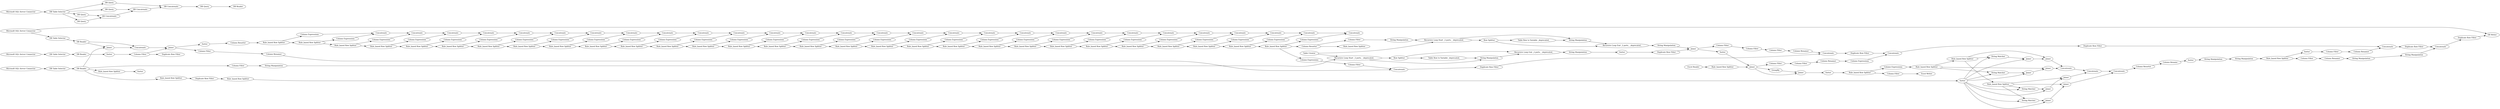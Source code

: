 digraph {
	"-6923440685209919180_349" [label=Concatenate]
	"-6923440685209919180_953" [label=Joiner]
	"-6923440685209919180_942" [label="Column Filter"]
	"-6923440685209919180_1002" [label="Column Resorter"]
	"-6144982941798225877_856" [label="Column Expressions"]
	"-6144982941798225877_915" [label="Rule_based Row Splitter"]
	"-6144982941798225877_926" [label="Rule_based Row Splitter"]
	"-6923440685209919180_952" [label="Duplicate Row Filter"]
	"-6923440685209919180_1047" [label="Excel Writer"]
	"-6923440685209919180_938" [label="Row Splitter"]
	"-6923440685209919180_334" [label="Rule_based Row Splitter"]
	"-6923440685209919180_292" [label=Joiner]
	"-6923440685209919180_556" [label="DB Concatenate"]
	"-6144982941798225877_921" [label="Column Expressions"]
	"-6923440685209919180_950" [label="Row Splitter"]
	"-6144982941798225877_874" [label="Rule_based Row Splitter"]
	"-6144982941798225877_917" [label="Rule_based Row Splitter"]
	"-6144982941798225877_852" [label=Concatenate]
	"-6144982941798225877_892" [label="Column Expressions"]
	"-6923440685209919180_318" [label="Column Rename"]
	"-6923440685209919180_1028" [label="Duplicate Row Filter"]
	"-6923440685209919180_320" [label="String Manipulation"]
	"-6923440685209919180_937" [label="Microsoft SQL Server Connector"]
	"-6144982941798225877_865" [label="Column Expressions"]
	"-6923440685209919180_13" [label="DB Table Selector"]
	"-6923440685209919180_792" [label="Rule_based Row Splitter"]
	"-6923440685209919180_341" [label="String Matcher"]
	"-6144982941798225877_910" [label="Column Expressions"]
	"-6923440685209919180_345" [label=Joiner]
	"-6144982941798225877_899" [label=Concatenate]
	"-6144982941798225877_867" [label="Column Expressions"]
	"-6923440685209919180_394" [label=Sorter]
	"-6923440685209919180_557" [label="DB Query"]
	"-6923440685209919180_1031" [label="Duplicate Row Filter"]
	"-6923440685209919180_1026" [label=Concatenate]
	"-6923440685209919180_1015" [label="Column Renamer"]
	"-6923440685209919180_549" [label="DB Table Selector"]
	"-6923440685209919180_1023" [label="Column Expressions"]
	"-6144982941798225877_913" [label=Concatenate]
	"-6144982941798225877_862" [label="Rule_based Row Splitter"]
	"-6923440685209919180_1030" [label=Concatenate]
	"-6923440685209919180_553" [label="DB Query"]
	"-6144982941798225877_881" [label=Concatenate]
	"-6923440685209919180_957" [label="Rule_based Row Splitter"]
	"-6144982941798225877_872" [label="Rule_based Row Splitter"]
	"-6144982941798225877_891" [label=Concatenate]
	"-6923440685209919180_343" [label=Joiner]
	"-6923440685209919180_1024" [label="Column Renamer"]
	"-6923440685209919180_954" [label=Sorter]
	"-6923440685209919180_1044" [label="Microsoft SQL Server Connector"]
	"-6923440685209919180_1016" [label="Column Renamer"]
	"-6923440685209919180_1032" [label=Concatenate]
	"-6923440685209919180_547" [label="Microsoft SQL Server Connector"]
	"-6923440685209919180_998" [label=Joiner]
	"-6144982941798225877_920" [label=Concatenate]
	"-6923440685209919180_336" [label="Rule_based Row Splitter"]
	"-6923440685209919180_1046" [label="DB Reader"]
	"-6923440685209919180_947" [label="String Manipulation"]
	"-6144982941798225877_918" [label="Rule_based Row Splitter"]
	"-6923440685209919180_1036" [label=Concatenate]
	"-6144982941798225877_873" [label="Column Expressions"]
	"-6923440685209919180_1007" [label="Rule_based Row Splitter"]
	"-6923440685209919180_552" [label="DB Query"]
	"-6144982941798225877_850" [label="Column Expressions"]
	"-6923440685209919180_945" [label="Recursive Loop End _2 ports_ _deprecated_"]
	"-6144982941798225877_895" [label="Column Expressions"]
	"-6144982941798225877_896" [label=Concatenate]
	"-6144982941798225877_916" [label="Column Expressions"]
	"-6144982941798225877_909" [label="Column Expressions"]
	"-6923440685209919180_1006" [label="Column Filter"]
	"-6144982941798225877_929" [label="Rule_based Row Splitter"]
	"-6144982941798225877_893" [label=Concatenate]
	"-6144982941798225877_912" [label="Column Expressions"]
	"-6923440685209919180_244" [label="DB Table Selector"]
	"-6144982941798225877_849" [label=Concatenate]
	"-6923440685209919180_555" [label="DB Concatenate"]
	"-6923440685209919180_1049" [label="Column Renamer"]
	"-6144982941798225877_886" [label="Rule_based Row Splitter"]
	"-6144982941798225877_919" [label="Rule_based Row Splitter"]
	"-6144982941798225877_879" [label="Column Expressions"]
	"-6923440685209919180_1037" [label="Duplicate Row Filter"]
	"-6923440685209919180_339" [label="String Matcher"]
	"-6923440685209919180_321" [label="String Manipulation"]
	"-6144982941798225877_880" [label="Rule_based Row Splitter"]
	"-6923440685209919180_404" [label="String Manipulation"]
	"-6923440685209919180_258" [label="DB Reader"]
	"-6144982941798225877_883" [label="Column Expressions"]
	"-6144982941798225877_868" [label="Rule_based Row Splitter"]
	"-6144982941798225877_869" [label="Rule_based Row Splitter"]
	"-6144982941798225877_887" [label=Concatenate]
	"-6144982941798225877_871" [label=Concatenate]
	"-6923440685209919180_946" [label="String Manipulation"]
	"-6923440685209919180_944" [label="Table Row to Variable _deprecated_"]
	"-6923440685209919180_294" [label=Joiner]
	"-6923440685209919180_966" [label="Column Filter"]
	"-6144982941798225877_898" [label="Rule_based Row Splitter"]
	"-6923440685209919180_958" [label=Joiner]
	"-6144982941798225877_908" [label="Rule_based Row Splitter"]
	"-6144982941798225877_843" [label="Rule_based Row Splitter"]
	"-6923440685209919180_1020" [label="Column Filter"]
	"-6144982941798225877_914" [label=Concatenate]
	"-6144982941798225877_844" [label=Concatenate]
	"-6144982941798225877_884" [label="Column Expressions"]
	"-6144982941798225877_876" [label="Column Expressions"]
	"-6923440685209919180_1033" [label="Duplicate Row Filter"]
	"-6923440685209919180_951" [label=Sorter]
	"-6144982941798225877_930" [label="Column Expressions"]
	"-6923440685209919180_956" [label="Excel Reader"]
	"-6923440685209919180_1001" [label="Column Expressions"]
	"-6923440685209919180_393" [label="DB Reader"]
	"-6923440685209919180_401" [label="String Manipulation"]
	"-6923440685209919180_1048" [label="DB Writer"]
	"-6144982941798225877_848" [label=Concatenate]
	"-6144982941798225877_882" [label="Rule_based Row Splitter"]
	"-6923440685209919180_312" [label="Rule_based Row Splitter"]
	"-6923440685209919180_996" [label=Joiner]
	"-6923440685209919180_548" [label="Microsoft SQL Server Connector"]
	"-6144982941798225877_878" [label=Concatenate]
	"-6144982941798225877_927" [label=Concatenate]
	"-6144982941798225877_911" [label=Concatenate]
	"-6144982941798225877_842" [label="Rule_based Row Splitter"]
	"-6144982941798225877_855" [label="Rule_based Row Splitter"]
	"-6144982941798225877_845" [label="Column Expressions"]
	"-6923440685209919180_308" [label="String Matcher"]
	"-6923440685209919180_1035" [label="Duplicate Row Filter"]
	"-6144982941798225877_853" [label="Rule_based Row Splitter"]
	"-6923440685209919180_943" [label="Recursive Loop Start _2 ports_ _deprecated_"]
	"-6923440685209919180_551" [label="DB Query"]
	"-6144982941798225877_888" [label="Rule_based Row Splitter"]
	"-6923440685209919180_319" [label="Rule_based Row Splitter"]
	"-6923440685209919180_1027" [label="Column Filter"]
	"-6923440685209919180_939" [label="Recursive Loop Start _2 ports_ _deprecated_"]
	"-6923440685209919180_959" [label=GroupBy]
	"-6923440685209919180_317" [label="Column Resorter"]
	"-6144982941798225877_861" [label="Column Expressions"]
	"-6923440685209919180_948" [label="String Manipulation"]
	"-6923440685209919180_1014" [label="Column Filter"]
	"-6144982941798225877_885" [label=Concatenate]
	"-6923440685209919180_324" [label="Column Filter"]
	"-6923440685209919180_1019" [label="String Manipulation"]
	"-6144982941798225877_903" [label="Rule_based Row Splitter"]
	"-6144982941798225877_907" [label="Rule_based Row Splitter"]
	"-6923440685209919180_964" [label="Column Filter"]
	"-6144982941798225877_894" [label="Column Expressions"]
	"-6144982941798225877_928" [label="Rule_based Row Splitter"]
	"-6923440685209919180_335" [label="Rule_based Row Splitter"]
	"-6144982941798225877_897" [label="Column Expressions"]
	"-6144982941798225877_890" [label="Rule_based Row Splitter"]
	"-6144982941798225877_875" [label=Concatenate]
	"-6144982941798225877_900" [label=Concatenate]
	"-6144982941798225877_905" [label=Concatenate]
	"-6144982941798225877_902" [label="Column Expressions"]
	"-6923440685209919180_1000" [label=Sorter]
	"-6923440685209919180_1022" [label="Column Renamer"]
	"-6144982941798225877_854" [label=Concatenate]
	"-6923440685209919180_1010" [label=Sorter]
	"-6923440685209919180_558" [label="DB Reader"]
	"-6923440685209919180_791" [label=Sorter]
	"-6923440685209919180_1029" [label="Duplicate Row Filter"]
	"-6923440685209919180_342" [label=Joiner]
	"-6923440685209919180_963" [label="Column Filter"]
	"-6923440685209919180_960" [label=Joiner]
	"-6144982941798225877_901" [label=Concatenate]
	"-6923440685209919180_337" [label=Joiner]
	"-6923440685209919180_400" [label="Table Row to Variable _deprecated_"]
	"-6923440685209919180_403" [label="Table Creator"]
	"-6923440685209919180_1034" [label=Concatenate]
	"-6144982941798225877_863" [label="Rule_based Row Splitter"]
	"-6144982941798225877_922" [label=Concatenate]
	"-6923440685209919180_941" [label="String Manipulation"]
	"-6923440685209919180_1011" [label="Column Filter"]
	"-6923440685209919180_346" [label=Joiner]
	"-6923440685209919180_554" [label="DB Concatenate"]
	"-6144982941798225877_866" [label=Concatenate]
	"-6923440685209919180_1004" [label="Column Resorter"]
	"-6923440685209919180_126" [label="Duplicate Row Filter"]
	"-6923440685209919180_550" [label="DB Query"]
	"-6144982941798225877_846" [label=Concatenate]
	"-6923440685209919180_999" [label=Concatenate]
	"-6144982941798225877_859" [label="Rule_based Row Splitter"]
	"-6144982941798225877_870" [label="Column Expressions"]
	"-6923440685209919180_1045" [label="DB Table Selector"]
	"-6923440685209919180_344" [label="String Matcher"]
	"-6923440685209919180_104" [label="Column Expressions"]
	"-6923440685209919180_347" [label=Concatenate]
	"-6923440685209919180_1025" [label="Column Filter"]
	"-6144982941798225877_904" [label="Column Expressions"]
	"-6144982941798225877_847" [label="Column Expressions"]
	"-6923440685209919180_1017" [label="Column Filter"]
	"-6923440685209919180_961" [label=Sorter]
	"-6923440685209919180_402" [label="Recursive Loop End _2 ports_ _deprecated_"]
	"-6144982941798225877_851" [label="Column Expressions"]
	"-6923440685209919180_315" [label=Sorter]
	"-6923440685209919180_1021" [label="Column Filter"]
	"-6923440685209919180_1018" [label="String Manipulation"]
	"-6144982941798225877_889" [label=Concatenate]
	"-6923440685209919180_338" [label=Joiner]
	"-6144982941798225877_924" [label="Column Expressions"]
	"-6144982941798225877_857" [label="Column Expressions"]
	"-6144982941798225877_877" [label="Rule_based Row Splitter"]
	"-6923440685209919180_361" [label="Rule_based Row Splitter"]
	"-6144982941798225877_860" [label="Rule_based Row Splitter"]
	"-6923440685209919180_348" [label=Concatenate]
	"-6923440685209919180_340" [label=Sorter]
	"-6144982941798225877_864" [label=Concatenate]
	"-6923440685209919180_1005" [label="Rule_based Row Splitter"]
	"-6144982941798225877_858" [label="Column Expressions"]
	"-6923440685209919180_1014" -> "-6923440685209919180_1047"
	"-6923440685209919180_943" -> "-6923440685209919180_950"
	"-6923440685209919180_952" -> "-6923440685209919180_953"
	"-6923440685209919180_1022" -> "-6923440685209919180_1023"
	"-6923440685209919180_394" -> "-6923440685209919180_963"
	"-6923440685209919180_792" -> "-6923440685209919180_791"
	"-6923440685209919180_361" -> "-6923440685209919180_126"
	"-6923440685209919180_312" -> "-6923440685209919180_340"
	"-6923440685209919180_556" -> "-6923440685209919180_557"
	"-6144982941798225877_890" -> "-6144982941798225877_880"
	"-6923440685209919180_1024" -> "-6923440685209919180_1030"
	"-6923440685209919180_1049" -> "-6923440685209919180_1026"
	"-6923440685209919180_393" -> "-6923440685209919180_394"
	"-6144982941798225877_878" -> "-6144982941798225877_881"
	"-6144982941798225877_877" -> "-6144982941798225877_873"
	"-6144982941798225877_915" -> "-6144982941798225877_909"
	"-6144982941798225877_892" -> "-6144982941798225877_891"
	"-6144982941798225877_924" -> "-6144982941798225877_905"
	"-6923440685209919180_340" -> "-6923440685209919180_338"
	"-6144982941798225877_917" -> "-6144982941798225877_910"
	"-6144982941798225877_869" -> "-6144982941798225877_861"
	"-6144982941798225877_895" -> "-6144982941798225877_900"
	"-6144982941798225877_876" -> "-6144982941798225877_875"
	"-6923440685209919180_552" -> "-6923440685209919180_555"
	"-6923440685209919180_1010" -> "-6923440685209919180_1017"
	"-6923440685209919180_550" -> "-6923440685209919180_554"
	"-6923440685209919180_555" -> "-6923440685209919180_556"
	"-6923440685209919180_1011" -> "-6923440685209919180_1049"
	"-6923440685209919180_957" -> "-6923440685209919180_958"
	"-6144982941798225877_880" -> "-6144982941798225877_876"
	"-6923440685209919180_319" -> "-6923440685209919180_1010"
	"-6923440685209919180_998" -> "-6923440685209919180_1011"
	"-6144982941798225877_912" -> "-6144982941798225877_913"
	"-6144982941798225877_845" -> "-6144982941798225877_849"
	"-6923440685209919180_950" -> "-6923440685209919180_944"
	"-6923440685209919180_319" -> "-6923440685209919180_324"
	"-6923440685209919180_1028" -> "-6923440685209919180_1030"
	"-6923440685209919180_335" -> "-6923440685209919180_339"
	"-6923440685209919180_1046" -> "-6923440685209919180_999"
	"-6144982941798225877_859" -> "-6144982941798225877_858"
	"-6923440685209919180_954" -> "-6923440685209919180_958"
	"-6144982941798225877_888" -> "-6144982941798225877_886"
	"-6923440685209919180_1031" -> "-6923440685209919180_1034"
	"-6144982941798225877_922" -> "-6144982941798225877_901"
	"-6923440685209919180_343" -> "-6923440685209919180_342"
	"-6144982941798225877_842" -> "-6144982941798225877_883"
	"-6144982941798225877_860" -> "-6144982941798225877_867"
	"-6923440685209919180_1020" -> "-6923440685209919180_1022"
	"-6144982941798225877_862" -> "-6144982941798225877_872"
	"-6144982941798225877_884" -> "-6144982941798225877_887"
	"-6144982941798225877_850" -> "-6144982941798225877_848"
	"-6923440685209919180_939" -> "-6923440685209919180_938"
	"-6923440685209919180_938" -> "-6923440685209919180_400"
	"-6144982941798225877_888" -> "-6144982941798225877_850"
	"-6923440685209919180_549" -> "-6923440685209919180_553"
	"-6923440685209919180_1029" -> "-6923440685209919180_1032"
	"-6144982941798225877_929" -> "-6144982941798225877_921"
	"-6923440685209919180_340" -> "-6923440685209919180_339"
	"-6923440685209919180_346" -> "-6923440685209919180_345"
	"-6923440685209919180_1007" -> "-6923440685209919180_104"
	"-6923440685209919180_308" -> "-6923440685209919180_292"
	"-6923440685209919180_1046" -> "-6923440685209919180_996"
	"-6923440685209919180_938" -> "-6923440685209919180_402"
	"-6923440685209919180_258" -> "-6923440685209919180_996"
	"-6144982941798225877_886" -> "-6144982941798225877_851"
	"-6144982941798225877_875" -> "-6144982941798225877_852"
	"-6144982941798225877_843" -> "-6144982941798225877_853"
	"-6144982941798225877_887" -> "-6144982941798225877_864"
	"-6144982941798225877_885" -> "-6144982941798225877_871"
	"-6144982941798225877_869" -> "-6144982941798225877_890"
	"-6923440685209919180_549" -> "-6923440685209919180_552"
	"-6144982941798225877_891" -> "-6144982941798225877_875"
	"-6144982941798225877_898" -> "-6144982941798225877_908"
	"-6144982941798225877_898" -> "-6144982941798225877_895"
	"-6144982941798225877_907" -> "-6144982941798225877_918"
	"-6144982941798225877_919" -> "-6923440685209919180_1001"
	"-6144982941798225877_930" -> "-6144982941798225877_901"
	"-6923440685209919180_554" -> "-6923440685209919180_555"
	"-6144982941798225877_909" -> "-6144982941798225877_911"
	"-6144982941798225877_853" -> "-6144982941798225877_917"
	"-6144982941798225877_918" -> "-6144982941798225877_902"
	"-6923440685209919180_258" -> "-6923440685209919180_361"
	"-6144982941798225877_873" -> "-6144982941798225877_878"
	"-6923440685209919180_963" -> "-6923440685209919180_998"
	"-6923440685209919180_403" -> "-6923440685209919180_943"
	"-6923440685209919180_937" -> "-6923440685209919180_244"
	"-6923440685209919180_944" -> "-6923440685209919180_947"
	"-6144982941798225877_874" -> "-6144982941798225877_894"
	"-6923440685209919180_942" -> "-6923440685209919180_946"
	"-6923440685209919180_961" -> "-6923440685209919180_1007"
	"-6923440685209919180_999" -> "-6923440685209919180_998"
	"-6144982941798225877_882" -> "-6144982941798225877_842"
	"-6923440685209919180_1007" -> "-6923440685209919180_1014"
	"-6923440685209919180_1000" -> "-6923440685209919180_1002"
	"-6923440685209919180_340" -> "-6923440685209919180_341"
	"-6923440685209919180_950" -> "-6923440685209919180_945"
	"-6923440685209919180_404" -> "-6923440685209919180_953"
	"-6144982941798225877_868" -> "-6144982941798225877_855"
	"-6144982941798225877_904" -> "-6144982941798225877_899"
	"-6923440685209919180_1002" -> "-6144982941798225877_868"
	"-6923440685209919180_315" -> "-6923440685209919180_320"
	"-6144982941798225877_860" -> "-6144982941798225877_888"
	"-6923440685209919180_553" -> "-6923440685209919180_556"
	"-6923440685209919180_341" -> "-6923440685209919180_343"
	"-6923440685209919180_336" -> "-6923440685209919180_342"
	"-6923440685209919180_336" -> "-6923440685209919180_345"
	"-6144982941798225877_864" -> "-6144982941798225877_844"
	"-6144982941798225877_863" -> "-6144982941798225877_869"
	"-6144982941798225877_907" -> "-6144982941798225877_912"
	"-6144982941798225877_879" -> "-6144982941798225877_881"
	"-6144982941798225877_883" -> "-6144982941798225877_885"
	"-6923440685209919180_126" -> "-6923440685209919180_312"
	"-6144982941798225877_893" -> "-6144982941798225877_878"
	"-6144982941798225877_894" -> "-6144982941798225877_893"
	"-6144982941798225877_868" -> "-6144982941798225877_856"
	"-6923440685209919180_258" -> "-6923440685209919180_942"
	"-6923440685209919180_1004" -> "-6923440685209919180_964"
	"-6144982941798225877_874" -> "-6144982941798225877_877"
	"-6923440685209919180_1023" -> "-6923440685209919180_1032"
	"-6923440685209919180_963" -> "-6923440685209919180_1037"
	"-6923440685209919180_1044" -> "-6923440685209919180_1048"
	"-6144982941798225877_903" -> "-6144982941798225877_930"
	"-6144982941798225877_914" -> "-6144982941798225877_922"
	"-6923440685209919180_1016" -> "-6923440685209919180_1034"
	"-6923440685209919180_1030" -> "-6923440685209919180_1029"
	"-6923440685209919180_956" -> "-6923440685209919180_957"
	"-6923440685209919180_996" -> "-6923440685209919180_999"
	"-6144982941798225877_917" -> "-6144982941798225877_929"
	"-6923440685209919180_1001" -> "-6923440685209919180_1027"
	"-6923440685209919180_964" -> "-6923440685209919180_941"
	"-6144982941798225877_921" -> "-6144982941798225877_922"
	"-6923440685209919180_1033" -> "-6923440685209919180_1036"
	"-6144982941798225877_847" -> "-6144982941798225877_852"
	"-6923440685209919180_1015" -> "-6923440685209919180_1018"
	"-6144982941798225877_908" -> "-6144982941798225877_924"
	"-6923440685209919180_1004" -> "-6923440685209919180_1005"
	"-6923440685209919180_342" -> "-6923440685209919180_348"
	"-6923440685209919180_336" -> "-6923440685209919180_344"
	"-6923440685209919180_335" -> "-6923440685209919180_337"
	"-6144982941798225877_881" -> "-6144982941798225877_866"
	"-6144982941798225877_908" -> "-6144982941798225877_926"
	"-6923440685209919180_945" -> "-6923440685209919180_948"
	"-6923440685209919180_258" -> "-6923440685209919180_792"
	"-6923440685209919180_340" -> "-6923440685209919180_308"
	"-6923440685209919180_320" -> "-6923440685209919180_321"
	"-6144982941798225877_870" -> "-6144982941798225877_871"
	"-6923440685209919180_953" -> "-6923440685209919180_1006"
	"-6923440685209919180_1026" -> "-6923440685209919180_1028"
	"-6144982941798225877_915" -> "-6144982941798225877_928"
	"-6923440685209919180_104" -> "-6923440685209919180_334"
	"-6144982941798225877_928" -> "-6144982941798225877_916"
	"-6144982941798225877_866" -> "-6144982941798225877_891"
	"-6144982941798225877_844" -> "-6144982941798225877_848"
	"-6144982941798225877_871" -> "-6144982941798225877_849"
	"-6144982941798225877_905" -> "-6144982941798225877_899"
	"-6923440685209919180_960" -> "-6923440685209919180_961"
	"-6923440685209919180_403" -> "-6923440685209919180_939"
	"-6923440685209919180_1019" -> "-6923440685209919180_1036"
	"-6144982941798225877_882" -> "-6144982941798225877_847"
	"-6923440685209919180_402" -> "-6923440685209919180_404"
	"-6144982941798225877_927" -> "-6144982941798225877_900"
	"-6144982941798225877_911" -> "-6144982941798225877_920"
	"-6923440685209919180_1006" -> "-6923440685209919180_1021"
	"-6144982941798225877_920" -> "-6144982941798225877_913"
	"-6144982941798225877_880" -> "-6144982941798225877_882"
	"-6144982941798225877_900" -> "-6144982941798225877_905"
	"-6923440685209919180_948" -> "-6923440685209919180_951"
	"-6923440685209919180_1032" -> "-6923440685209919180_1031"
	"-6144982941798225877_926" -> "-6144982941798225877_904"
	"-6144982941798225877_889" -> "-6144982941798225877_893"
	"-6923440685209919180_549" -> "-6923440685209919180_551"
	"-6923440685209919180_338" -> "-6923440685209919180_337"
	"-6923440685209919180_292" -> "-6923440685209919180_294"
	"-6144982941798225877_886" -> "-6144982941798225877_862"
	"-6144982941798225877_855" -> "-6144982941798225877_884"
	"-6144982941798225877_901" -> "-6144982941798225877_911"
	"-6923440685209919180_334" -> "-6923440685209919180_335"
	"-6923440685209919180_958" -> "-6923440685209919180_959"
	"-6144982941798225877_863" -> "-6144982941798225877_879"
	"-6923440685209919180_1021" -> "-6923440685209919180_1025"
	"-6144982941798225877_848" -> "-6144982941798225877_854"
	"-6923440685209919180_941" -> "-6923440685209919180_939"
	"-6923440685209919180_337" -> "-6923440685209919180_347"
	"-6144982941798225877_853" -> "-6144982941798225877_845"
	"-6144982941798225877_859" -> "-6144982941798225877_860"
	"-6144982941798225877_867" -> "-6144982941798225877_844"
	"-6923440685209919180_321" -> "-6923440685209919180_319"
	"-6923440685209919180_340" -> "-6923440685209919180_343"
	"-6923440685209919180_334" -> "-6923440685209919180_294"
	"-6144982941798225877_861" -> "-6144982941798225877_866"
	"-6144982941798225877_919" -> "-6923440685209919180_1004"
	"-6144982941798225877_846" -> "-6144982941798225877_889"
	"-6144982941798225877_890" -> "-6144982941798225877_892"
	"-6923440685209919180_1017" -> "-6923440685209919180_1016"
	"-6923440685209919180_244" -> "-6923440685209919180_393"
	"-6144982941798225877_854" -> "-6144982941798225877_846"
	"-6923440685209919180_946" -> "-6923440685209919180_943"
	"-6923440685209919180_318" -> "-6923440685209919180_315"
	"-6144982941798225877_918" -> "-6144982941798225877_898"
	"-6923440685209919180_1027" -> "-6923440685209919180_1026"
	"-6923440685209919180_958" -> "-6923440685209919180_960"
	"-6923440685209919180_548" -> "-6923440685209919180_549"
	"-6923440685209919180_400" -> "-6923440685209919180_401"
	"-6144982941798225877_842" -> "-6144982941798225877_843"
	"-6144982941798225877_926" -> "-6144982941798225877_919"
	"-6923440685209919180_340" -> "-6923440685209919180_292"
	"-6923440685209919180_345" -> "-6923440685209919180_349"
	"-6144982941798225877_849" -> "-6144982941798225877_914"
	"-6923440685209919180_344" -> "-6923440685209919180_346"
	"-6923440685209919180_943" -> "-6923440685209919180_947"
	"-6923440685209919180_349" -> "-6923440685209919180_317"
	"-6923440685209919180_317" -> "-6923440685209919180_318"
	"-6923440685209919180_1045" -> "-6923440685209919180_1046"
	"-6923440685209919180_339" -> "-6923440685209919180_338"
	"-6923440685209919180_947" -> "-6923440685209919180_945"
	"-6923440685209919180_1034" -> "-6923440685209919180_1033"
	"-6923440685209919180_1035" -> "-6923440685209919180_1048"
	"-6923440685209919180_401" -> "-6923440685209919180_402"
	"-6923440685209919180_347" -> "-6923440685209919180_348"
	"-6144982941798225877_855" -> "-6144982941798225877_859"
	"-6144982941798225877_862" -> "-6144982941798225877_857"
	"-6144982941798225877_858" -> "-6144982941798225877_864"
	"-6144982941798225877_903" -> "-6144982941798225877_915"
	"-6923440685209919180_551" -> "-6923440685209919180_554"
	"-6923440685209919180_335" -> "-6923440685209919180_336"
	"-6144982941798225877_928" -> "-6144982941798225877_907"
	"-6144982941798225877_857" -> "-6144982941798225877_846"
	"-6923440685209919180_998" -> "-6923440685209919180_1000"
	"-6923440685209919180_1044" -> "-6923440685209919180_1045"
	"-6144982941798225877_872" -> "-6144982941798225877_865"
	"-6144982941798225877_865" -> "-6144982941798225877_889"
	"-6144982941798225877_913" -> "-6144982941798225877_927"
	"-6923440685209919180_336" -> "-6923440685209919180_341"
	"-6144982941798225877_843" -> "-6144982941798225877_870"
	"-6144982941798225877_851" -> "-6144982941798225877_854"
	"-6144982941798225877_897" -> "-6144982941798225877_896"
	"-6923440685209919180_557" -> "-6923440685209919180_558"
	"-6923440685209919180_966" -> "-6923440685209919180_1020"
	"-6923440685209919180_958" -> "-6923440685209919180_966"
	"-6923440685209919180_13" -> "-6923440685209919180_258"
	"-6144982941798225877_899" -> "-6144982941798225877_896"
	"-6923440685209919180_1036" -> "-6923440685209919180_1035"
	"-6144982941798225877_852" -> "-6144982941798225877_885"
	"-6923440685209919180_939" -> "-6923440685209919180_401"
	"-6144982941798225877_902" -> "-6144982941798225877_927"
	"-6923440685209919180_549" -> "-6923440685209919180_550"
	"-6144982941798225877_856" -> "-6144982941798225877_887"
	"-6923440685209919180_951" -> "-6923440685209919180_952"
	"-6923440685209919180_294" -> "-6923440685209919180_347"
	"-6923440685209919180_334" -> "-6923440685209919180_308"
	"-6144982941798225877_919" -> "-6144982941798225877_897"
	"-6923440685209919180_1018" -> "-6923440685209919180_1019"
	"-6144982941798225877_910" -> "-6144982941798225877_914"
	"-6144982941798225877_877" -> "-6144982941798225877_863"
	"-6923440685209919180_547" -> "-6923440685209919180_13"
	"-6923440685209919180_953" -> "-6923440685209919180_954"
	"-6923440685209919180_959" -> "-6923440685209919180_960"
	"-6144982941798225877_872" -> "-6144982941798225877_874"
	"-6923440685209919180_324" -> "-6923440685209919180_1015"
	"-6923440685209919180_340" -> "-6923440685209919180_344"
	"-6923440685209919180_348" -> "-6923440685209919180_349"
	"-6144982941798225877_916" -> "-6144982941798225877_920"
	"-6923440685209919180_1025" -> "-6923440685209919180_1024"
	"-6923440685209919180_340" -> "-6923440685209919180_346"
	"-6144982941798225877_929" -> "-6144982941798225877_903"
	rankdir=LR
}
